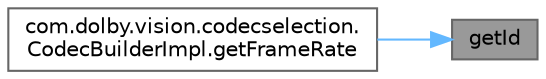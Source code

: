 digraph "getId"
{
 // LATEX_PDF_SIZE
  bgcolor="transparent";
  edge [fontname=Helvetica,fontsize=10,labelfontname=Helvetica,labelfontsize=10];
  node [fontname=Helvetica,fontsize=10,shape=box,height=0.2,width=0.4];
  rankdir="RL";
  Node1 [label="getId",height=0.2,width=0.4,color="gray40", fillcolor="grey60", style="filled", fontcolor="black",tooltip=" "];
  Node1 -> Node2 [dir="back",color="steelblue1",style="solid"];
  Node2 [label="com.dolby.vision.codecselection.\lCodecBuilderImpl.getFrameRate",height=0.2,width=0.4,color="grey40", fillcolor="white", style="filled",URL="$a00037.html#a58f224d9dfd07ad67cc8e1a53c321993",tooltip=" "];
}
